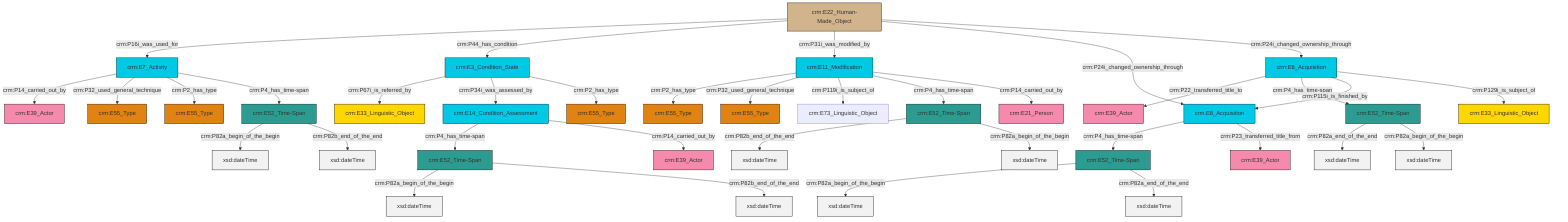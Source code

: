 graph TD
classDef Literal fill:#f2f2f2,stroke:#000000;
classDef CRM_Entity fill:#FFFFFF,stroke:#000000;
classDef Temporal_Entity fill:#00C9E6, stroke:#000000;
classDef Type fill:#E18312, stroke:#000000;
classDef Time-Span fill:#2C9C91, stroke:#000000;
classDef Appellation fill:#FFEB7F, stroke:#000000;
classDef Place fill:#008836, stroke:#000000;
classDef Persistent_Item fill:#B266B2, stroke:#000000;
classDef Conceptual_Object fill:#FFD700, stroke:#000000;
classDef Physical_Thing fill:#D2B48C, stroke:#000000;
classDef Actor fill:#f58aad, stroke:#000000;
classDef PC_Classes fill:#4ce600, stroke:#000000;
classDef Multi fill:#cccccc,stroke:#000000;

0["crm:E14_Condition_Assessment"]:::Temporal_Entity -->|crm:P4_has_time-span| 1["crm:E52_Time-Span"]:::Time-Span
2["crm:E52_Time-Span"]:::Time-Span -->|crm:P82a_begin_of_the_begin| 3[xsd:dateTime]:::Literal
4["crm:E11_Modification"]:::Temporal_Entity -->|crm:P2_has_type| 5["crm:E55_Type"]:::Type
6["crm:E8_Acquisition"]:::Temporal_Entity -->|crm:P4_has_time-span| 2["crm:E52_Time-Span"]:::Time-Span
8["crm:E22_Human-Made_Object"]:::Physical_Thing -->|crm:P16i_was_used_for| 9["crm:E7_Activity"]:::Temporal_Entity
9["crm:E7_Activity"]:::Temporal_Entity -->|crm:P14_carried_out_by| 11["crm:E39_Actor"]:::Actor
6["crm:E8_Acquisition"]:::Temporal_Entity -->|crm:P23_transferred_title_from| 15["crm:E39_Actor"]:::Actor
4["crm:E11_Modification"]:::Temporal_Entity -->|crm:P32_used_general_technique| 16["crm:E55_Type"]:::Type
1["crm:E52_Time-Span"]:::Time-Span -->|crm:P82a_begin_of_the_begin| 19[xsd:dateTime]:::Literal
20["crm:E52_Time-Span"]:::Time-Span -->|crm:P82a_begin_of_the_begin| 21[xsd:dateTime]:::Literal
0["crm:E14_Condition_Assessment"]:::Temporal_Entity -->|crm:P14_carried_out_by| 25["crm:E39_Actor"]:::Actor
26["crm:E3_Condition_State"]:::Temporal_Entity -->|crm:P67i_is_referred_by| 22["crm:E33_Linguistic_Object"]:::Conceptual_Object
13["crm:E8_Acquisition"]:::Temporal_Entity -->|crm:P22_transferred_title_to| 28["crm:E39_Actor"]:::Actor
8["crm:E22_Human-Made_Object"]:::Physical_Thing -->|crm:P44_has_condition| 26["crm:E3_Condition_State"]:::Temporal_Entity
34["crm:E52_Time-Span"]:::Time-Span -->|crm:P82a_end_of_the_end| 35[xsd:dateTime]:::Literal
4["crm:E11_Modification"]:::Temporal_Entity -->|crm:P119i_is_subject_of| 36["crm:E73_Linguistic_Object"]:::Default
9["crm:E7_Activity"]:::Temporal_Entity -->|crm:P32_used_general_technique| 38["crm:E55_Type"]:::Type
1["crm:E52_Time-Span"]:::Time-Span -->|crm:P82b_end_of_the_end| 39[xsd:dateTime]:::Literal
13["crm:E8_Acquisition"]:::Temporal_Entity -->|crm:P4_has_time-span| 34["crm:E52_Time-Span"]:::Time-Span
9["crm:E7_Activity"]:::Temporal_Entity -->|crm:P2_has_type| 40["crm:E55_Type"]:::Type
34["crm:E52_Time-Span"]:::Time-Span -->|crm:P82a_begin_of_the_begin| 42[xsd:dateTime]:::Literal
26["crm:E3_Condition_State"]:::Temporal_Entity -->|crm:P34i_was_assessed_by| 0["crm:E14_Condition_Assessment"]:::Temporal_Entity
8["crm:E22_Human-Made_Object"]:::Physical_Thing -->|crm:P31i_was_modified_by| 4["crm:E11_Modification"]:::Temporal_Entity
13["crm:E8_Acquisition"]:::Temporal_Entity -->|crm:P115i_is_finished_by| 6["crm:E8_Acquisition"]:::Temporal_Entity
4["crm:E11_Modification"]:::Temporal_Entity -->|crm:P4_has_time-span| 32["crm:E52_Time-Span"]:::Time-Span
20["crm:E52_Time-Span"]:::Time-Span -->|crm:P82b_end_of_the_end| 48[xsd:dateTime]:::Literal
26["crm:E3_Condition_State"]:::Temporal_Entity -->|crm:P2_has_type| 43["crm:E55_Type"]:::Type
32["crm:E52_Time-Span"]:::Time-Span -->|crm:P82b_end_of_the_end| 51[xsd:dateTime]:::Literal
8["crm:E22_Human-Made_Object"]:::Physical_Thing -->|crm:P24i_changed_ownership_through| 6["crm:E8_Acquisition"]:::Temporal_Entity
9["crm:E7_Activity"]:::Temporal_Entity -->|crm:P4_has_time-span| 20["crm:E52_Time-Span"]:::Time-Span
4["crm:E11_Modification"]:::Temporal_Entity -->|crm:P14_carried_out_by| 17["crm:E21_Person"]:::Actor
32["crm:E52_Time-Span"]:::Time-Span -->|crm:P82a_begin_of_the_begin| 53[xsd:dateTime]:::Literal
2["crm:E52_Time-Span"]:::Time-Span -->|crm:P82a_end_of_the_end| 54[xsd:dateTime]:::Literal
8["crm:E22_Human-Made_Object"]:::Physical_Thing -->|crm:P24i_changed_ownership_through| 13["crm:E8_Acquisition"]:::Temporal_Entity
13["crm:E8_Acquisition"]:::Temporal_Entity -->|crm:P129i_is_subject_of| 49["crm:E33_Linguistic_Object"]:::Conceptual_Object